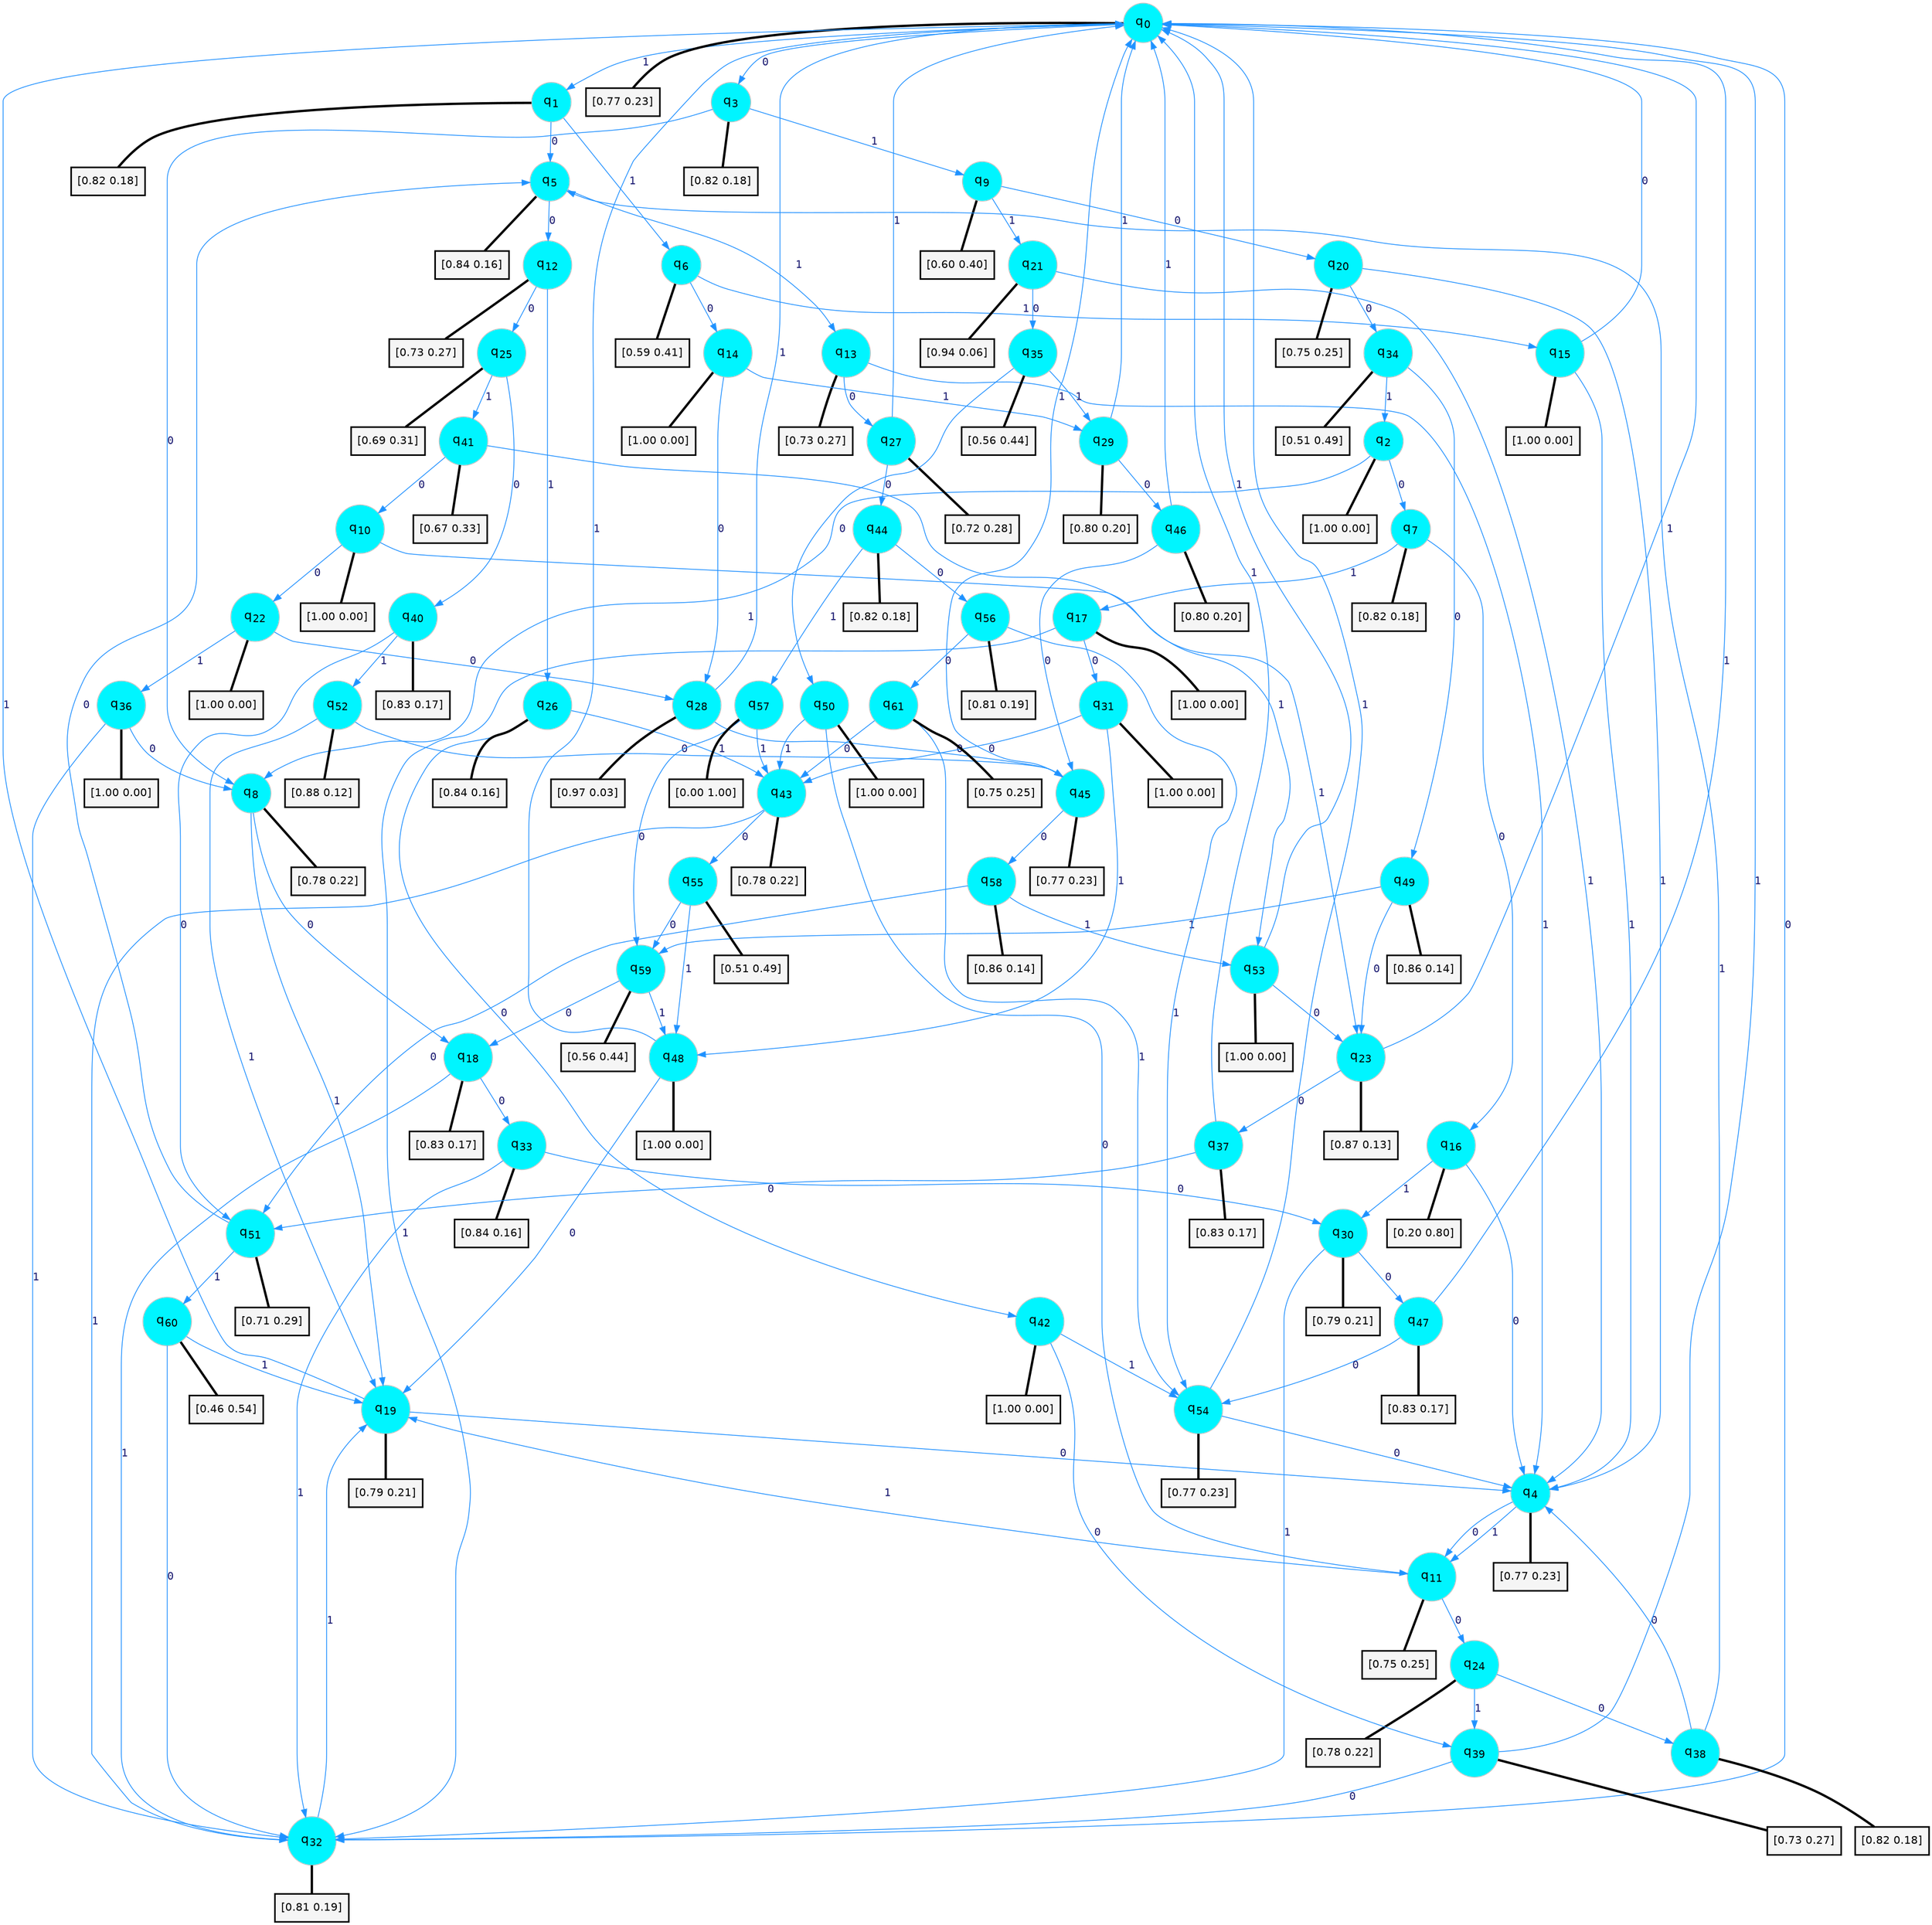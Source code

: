 digraph G {
graph [
bgcolor=transparent, dpi=300, rankdir=TD, size="40,25"];
node [
color=gray, fillcolor=turquoise1, fontcolor=black, fontname=Helvetica, fontsize=16, fontweight=bold, shape=circle, style=filled];
edge [
arrowsize=1, color=dodgerblue1, fontcolor=midnightblue, fontname=courier, fontweight=bold, penwidth=1, style=solid, weight=20];
0[label=<q<SUB>0</SUB>>];
1[label=<q<SUB>1</SUB>>];
2[label=<q<SUB>2</SUB>>];
3[label=<q<SUB>3</SUB>>];
4[label=<q<SUB>4</SUB>>];
5[label=<q<SUB>5</SUB>>];
6[label=<q<SUB>6</SUB>>];
7[label=<q<SUB>7</SUB>>];
8[label=<q<SUB>8</SUB>>];
9[label=<q<SUB>9</SUB>>];
10[label=<q<SUB>10</SUB>>];
11[label=<q<SUB>11</SUB>>];
12[label=<q<SUB>12</SUB>>];
13[label=<q<SUB>13</SUB>>];
14[label=<q<SUB>14</SUB>>];
15[label=<q<SUB>15</SUB>>];
16[label=<q<SUB>16</SUB>>];
17[label=<q<SUB>17</SUB>>];
18[label=<q<SUB>18</SUB>>];
19[label=<q<SUB>19</SUB>>];
20[label=<q<SUB>20</SUB>>];
21[label=<q<SUB>21</SUB>>];
22[label=<q<SUB>22</SUB>>];
23[label=<q<SUB>23</SUB>>];
24[label=<q<SUB>24</SUB>>];
25[label=<q<SUB>25</SUB>>];
26[label=<q<SUB>26</SUB>>];
27[label=<q<SUB>27</SUB>>];
28[label=<q<SUB>28</SUB>>];
29[label=<q<SUB>29</SUB>>];
30[label=<q<SUB>30</SUB>>];
31[label=<q<SUB>31</SUB>>];
32[label=<q<SUB>32</SUB>>];
33[label=<q<SUB>33</SUB>>];
34[label=<q<SUB>34</SUB>>];
35[label=<q<SUB>35</SUB>>];
36[label=<q<SUB>36</SUB>>];
37[label=<q<SUB>37</SUB>>];
38[label=<q<SUB>38</SUB>>];
39[label=<q<SUB>39</SUB>>];
40[label=<q<SUB>40</SUB>>];
41[label=<q<SUB>41</SUB>>];
42[label=<q<SUB>42</SUB>>];
43[label=<q<SUB>43</SUB>>];
44[label=<q<SUB>44</SUB>>];
45[label=<q<SUB>45</SUB>>];
46[label=<q<SUB>46</SUB>>];
47[label=<q<SUB>47</SUB>>];
48[label=<q<SUB>48</SUB>>];
49[label=<q<SUB>49</SUB>>];
50[label=<q<SUB>50</SUB>>];
51[label=<q<SUB>51</SUB>>];
52[label=<q<SUB>52</SUB>>];
53[label=<q<SUB>53</SUB>>];
54[label=<q<SUB>54</SUB>>];
55[label=<q<SUB>55</SUB>>];
56[label=<q<SUB>56</SUB>>];
57[label=<q<SUB>57</SUB>>];
58[label=<q<SUB>58</SUB>>];
59[label=<q<SUB>59</SUB>>];
60[label=<q<SUB>60</SUB>>];
61[label=<q<SUB>61</SUB>>];
62[label="[0.77 0.23]", shape=box,fontcolor=black, fontname=Helvetica, fontsize=14, penwidth=2, fillcolor=whitesmoke,color=black];
63[label="[0.82 0.18]", shape=box,fontcolor=black, fontname=Helvetica, fontsize=14, penwidth=2, fillcolor=whitesmoke,color=black];
64[label="[1.00 0.00]", shape=box,fontcolor=black, fontname=Helvetica, fontsize=14, penwidth=2, fillcolor=whitesmoke,color=black];
65[label="[0.82 0.18]", shape=box,fontcolor=black, fontname=Helvetica, fontsize=14, penwidth=2, fillcolor=whitesmoke,color=black];
66[label="[0.77 0.23]", shape=box,fontcolor=black, fontname=Helvetica, fontsize=14, penwidth=2, fillcolor=whitesmoke,color=black];
67[label="[0.84 0.16]", shape=box,fontcolor=black, fontname=Helvetica, fontsize=14, penwidth=2, fillcolor=whitesmoke,color=black];
68[label="[0.59 0.41]", shape=box,fontcolor=black, fontname=Helvetica, fontsize=14, penwidth=2, fillcolor=whitesmoke,color=black];
69[label="[0.82 0.18]", shape=box,fontcolor=black, fontname=Helvetica, fontsize=14, penwidth=2, fillcolor=whitesmoke,color=black];
70[label="[0.78 0.22]", shape=box,fontcolor=black, fontname=Helvetica, fontsize=14, penwidth=2, fillcolor=whitesmoke,color=black];
71[label="[0.60 0.40]", shape=box,fontcolor=black, fontname=Helvetica, fontsize=14, penwidth=2, fillcolor=whitesmoke,color=black];
72[label="[1.00 0.00]", shape=box,fontcolor=black, fontname=Helvetica, fontsize=14, penwidth=2, fillcolor=whitesmoke,color=black];
73[label="[0.75 0.25]", shape=box,fontcolor=black, fontname=Helvetica, fontsize=14, penwidth=2, fillcolor=whitesmoke,color=black];
74[label="[0.73 0.27]", shape=box,fontcolor=black, fontname=Helvetica, fontsize=14, penwidth=2, fillcolor=whitesmoke,color=black];
75[label="[0.73 0.27]", shape=box,fontcolor=black, fontname=Helvetica, fontsize=14, penwidth=2, fillcolor=whitesmoke,color=black];
76[label="[1.00 0.00]", shape=box,fontcolor=black, fontname=Helvetica, fontsize=14, penwidth=2, fillcolor=whitesmoke,color=black];
77[label="[1.00 0.00]", shape=box,fontcolor=black, fontname=Helvetica, fontsize=14, penwidth=2, fillcolor=whitesmoke,color=black];
78[label="[0.20 0.80]", shape=box,fontcolor=black, fontname=Helvetica, fontsize=14, penwidth=2, fillcolor=whitesmoke,color=black];
79[label="[1.00 0.00]", shape=box,fontcolor=black, fontname=Helvetica, fontsize=14, penwidth=2, fillcolor=whitesmoke,color=black];
80[label="[0.83 0.17]", shape=box,fontcolor=black, fontname=Helvetica, fontsize=14, penwidth=2, fillcolor=whitesmoke,color=black];
81[label="[0.79 0.21]", shape=box,fontcolor=black, fontname=Helvetica, fontsize=14, penwidth=2, fillcolor=whitesmoke,color=black];
82[label="[0.75 0.25]", shape=box,fontcolor=black, fontname=Helvetica, fontsize=14, penwidth=2, fillcolor=whitesmoke,color=black];
83[label="[0.94 0.06]", shape=box,fontcolor=black, fontname=Helvetica, fontsize=14, penwidth=2, fillcolor=whitesmoke,color=black];
84[label="[1.00 0.00]", shape=box,fontcolor=black, fontname=Helvetica, fontsize=14, penwidth=2, fillcolor=whitesmoke,color=black];
85[label="[0.87 0.13]", shape=box,fontcolor=black, fontname=Helvetica, fontsize=14, penwidth=2, fillcolor=whitesmoke,color=black];
86[label="[0.78 0.22]", shape=box,fontcolor=black, fontname=Helvetica, fontsize=14, penwidth=2, fillcolor=whitesmoke,color=black];
87[label="[0.69 0.31]", shape=box,fontcolor=black, fontname=Helvetica, fontsize=14, penwidth=2, fillcolor=whitesmoke,color=black];
88[label="[0.84 0.16]", shape=box,fontcolor=black, fontname=Helvetica, fontsize=14, penwidth=2, fillcolor=whitesmoke,color=black];
89[label="[0.72 0.28]", shape=box,fontcolor=black, fontname=Helvetica, fontsize=14, penwidth=2, fillcolor=whitesmoke,color=black];
90[label="[0.97 0.03]", shape=box,fontcolor=black, fontname=Helvetica, fontsize=14, penwidth=2, fillcolor=whitesmoke,color=black];
91[label="[0.80 0.20]", shape=box,fontcolor=black, fontname=Helvetica, fontsize=14, penwidth=2, fillcolor=whitesmoke,color=black];
92[label="[0.79 0.21]", shape=box,fontcolor=black, fontname=Helvetica, fontsize=14, penwidth=2, fillcolor=whitesmoke,color=black];
93[label="[1.00 0.00]", shape=box,fontcolor=black, fontname=Helvetica, fontsize=14, penwidth=2, fillcolor=whitesmoke,color=black];
94[label="[0.81 0.19]", shape=box,fontcolor=black, fontname=Helvetica, fontsize=14, penwidth=2, fillcolor=whitesmoke,color=black];
95[label="[0.84 0.16]", shape=box,fontcolor=black, fontname=Helvetica, fontsize=14, penwidth=2, fillcolor=whitesmoke,color=black];
96[label="[0.51 0.49]", shape=box,fontcolor=black, fontname=Helvetica, fontsize=14, penwidth=2, fillcolor=whitesmoke,color=black];
97[label="[0.56 0.44]", shape=box,fontcolor=black, fontname=Helvetica, fontsize=14, penwidth=2, fillcolor=whitesmoke,color=black];
98[label="[1.00 0.00]", shape=box,fontcolor=black, fontname=Helvetica, fontsize=14, penwidth=2, fillcolor=whitesmoke,color=black];
99[label="[0.83 0.17]", shape=box,fontcolor=black, fontname=Helvetica, fontsize=14, penwidth=2, fillcolor=whitesmoke,color=black];
100[label="[0.82 0.18]", shape=box,fontcolor=black, fontname=Helvetica, fontsize=14, penwidth=2, fillcolor=whitesmoke,color=black];
101[label="[0.73 0.27]", shape=box,fontcolor=black, fontname=Helvetica, fontsize=14, penwidth=2, fillcolor=whitesmoke,color=black];
102[label="[0.83 0.17]", shape=box,fontcolor=black, fontname=Helvetica, fontsize=14, penwidth=2, fillcolor=whitesmoke,color=black];
103[label="[0.67 0.33]", shape=box,fontcolor=black, fontname=Helvetica, fontsize=14, penwidth=2, fillcolor=whitesmoke,color=black];
104[label="[1.00 0.00]", shape=box,fontcolor=black, fontname=Helvetica, fontsize=14, penwidth=2, fillcolor=whitesmoke,color=black];
105[label="[0.78 0.22]", shape=box,fontcolor=black, fontname=Helvetica, fontsize=14, penwidth=2, fillcolor=whitesmoke,color=black];
106[label="[0.82 0.18]", shape=box,fontcolor=black, fontname=Helvetica, fontsize=14, penwidth=2, fillcolor=whitesmoke,color=black];
107[label="[0.77 0.23]", shape=box,fontcolor=black, fontname=Helvetica, fontsize=14, penwidth=2, fillcolor=whitesmoke,color=black];
108[label="[0.80 0.20]", shape=box,fontcolor=black, fontname=Helvetica, fontsize=14, penwidth=2, fillcolor=whitesmoke,color=black];
109[label="[0.83 0.17]", shape=box,fontcolor=black, fontname=Helvetica, fontsize=14, penwidth=2, fillcolor=whitesmoke,color=black];
110[label="[1.00 0.00]", shape=box,fontcolor=black, fontname=Helvetica, fontsize=14, penwidth=2, fillcolor=whitesmoke,color=black];
111[label="[0.86 0.14]", shape=box,fontcolor=black, fontname=Helvetica, fontsize=14, penwidth=2, fillcolor=whitesmoke,color=black];
112[label="[1.00 0.00]", shape=box,fontcolor=black, fontname=Helvetica, fontsize=14, penwidth=2, fillcolor=whitesmoke,color=black];
113[label="[0.71 0.29]", shape=box,fontcolor=black, fontname=Helvetica, fontsize=14, penwidth=2, fillcolor=whitesmoke,color=black];
114[label="[0.88 0.12]", shape=box,fontcolor=black, fontname=Helvetica, fontsize=14, penwidth=2, fillcolor=whitesmoke,color=black];
115[label="[1.00 0.00]", shape=box,fontcolor=black, fontname=Helvetica, fontsize=14, penwidth=2, fillcolor=whitesmoke,color=black];
116[label="[0.77 0.23]", shape=box,fontcolor=black, fontname=Helvetica, fontsize=14, penwidth=2, fillcolor=whitesmoke,color=black];
117[label="[0.51 0.49]", shape=box,fontcolor=black, fontname=Helvetica, fontsize=14, penwidth=2, fillcolor=whitesmoke,color=black];
118[label="[0.81 0.19]", shape=box,fontcolor=black, fontname=Helvetica, fontsize=14, penwidth=2, fillcolor=whitesmoke,color=black];
119[label="[0.00 1.00]", shape=box,fontcolor=black, fontname=Helvetica, fontsize=14, penwidth=2, fillcolor=whitesmoke,color=black];
120[label="[0.86 0.14]", shape=box,fontcolor=black, fontname=Helvetica, fontsize=14, penwidth=2, fillcolor=whitesmoke,color=black];
121[label="[0.56 0.44]", shape=box,fontcolor=black, fontname=Helvetica, fontsize=14, penwidth=2, fillcolor=whitesmoke,color=black];
122[label="[0.46 0.54]", shape=box,fontcolor=black, fontname=Helvetica, fontsize=14, penwidth=2, fillcolor=whitesmoke,color=black];
123[label="[0.75 0.25]", shape=box,fontcolor=black, fontname=Helvetica, fontsize=14, penwidth=2, fillcolor=whitesmoke,color=black];
0->3 [label=0];
0->1 [label=1];
0->62 [arrowhead=none, penwidth=3,color=black];
1->5 [label=0];
1->6 [label=1];
1->63 [arrowhead=none, penwidth=3,color=black];
2->7 [label=0];
2->8 [label=1];
2->64 [arrowhead=none, penwidth=3,color=black];
3->8 [label=0];
3->9 [label=1];
3->65 [arrowhead=none, penwidth=3,color=black];
4->11 [label=0];
4->11 [label=1];
4->66 [arrowhead=none, penwidth=3,color=black];
5->12 [label=0];
5->13 [label=1];
5->67 [arrowhead=none, penwidth=3,color=black];
6->14 [label=0];
6->15 [label=1];
6->68 [arrowhead=none, penwidth=3,color=black];
7->16 [label=0];
7->17 [label=1];
7->69 [arrowhead=none, penwidth=3,color=black];
8->18 [label=0];
8->19 [label=1];
8->70 [arrowhead=none, penwidth=3,color=black];
9->20 [label=0];
9->21 [label=1];
9->71 [arrowhead=none, penwidth=3,color=black];
10->22 [label=0];
10->23 [label=1];
10->72 [arrowhead=none, penwidth=3,color=black];
11->24 [label=0];
11->19 [label=1];
11->73 [arrowhead=none, penwidth=3,color=black];
12->25 [label=0];
12->26 [label=1];
12->74 [arrowhead=none, penwidth=3,color=black];
13->27 [label=0];
13->4 [label=1];
13->75 [arrowhead=none, penwidth=3,color=black];
14->28 [label=0];
14->29 [label=1];
14->76 [arrowhead=none, penwidth=3,color=black];
15->0 [label=0];
15->4 [label=1];
15->77 [arrowhead=none, penwidth=3,color=black];
16->4 [label=0];
16->30 [label=1];
16->78 [arrowhead=none, penwidth=3,color=black];
17->31 [label=0];
17->32 [label=1];
17->79 [arrowhead=none, penwidth=3,color=black];
18->33 [label=0];
18->32 [label=1];
18->80 [arrowhead=none, penwidth=3,color=black];
19->4 [label=0];
19->0 [label=1];
19->81 [arrowhead=none, penwidth=3,color=black];
20->34 [label=0];
20->4 [label=1];
20->82 [arrowhead=none, penwidth=3,color=black];
21->35 [label=0];
21->4 [label=1];
21->83 [arrowhead=none, penwidth=3,color=black];
22->28 [label=0];
22->36 [label=1];
22->84 [arrowhead=none, penwidth=3,color=black];
23->37 [label=0];
23->0 [label=1];
23->85 [arrowhead=none, penwidth=3,color=black];
24->38 [label=0];
24->39 [label=1];
24->86 [arrowhead=none, penwidth=3,color=black];
25->40 [label=0];
25->41 [label=1];
25->87 [arrowhead=none, penwidth=3,color=black];
26->42 [label=0];
26->43 [label=1];
26->88 [arrowhead=none, penwidth=3,color=black];
27->44 [label=0];
27->0 [label=1];
27->89 [arrowhead=none, penwidth=3,color=black];
28->45 [label=0];
28->0 [label=1];
28->90 [arrowhead=none, penwidth=3,color=black];
29->46 [label=0];
29->0 [label=1];
29->91 [arrowhead=none, penwidth=3,color=black];
30->47 [label=0];
30->32 [label=1];
30->92 [arrowhead=none, penwidth=3,color=black];
31->43 [label=0];
31->48 [label=1];
31->93 [arrowhead=none, penwidth=3,color=black];
32->0 [label=0];
32->19 [label=1];
32->94 [arrowhead=none, penwidth=3,color=black];
33->30 [label=0];
33->32 [label=1];
33->95 [arrowhead=none, penwidth=3,color=black];
34->49 [label=0];
34->2 [label=1];
34->96 [arrowhead=none, penwidth=3,color=black];
35->50 [label=0];
35->29 [label=1];
35->97 [arrowhead=none, penwidth=3,color=black];
36->8 [label=0];
36->32 [label=1];
36->98 [arrowhead=none, penwidth=3,color=black];
37->51 [label=0];
37->0 [label=1];
37->99 [arrowhead=none, penwidth=3,color=black];
38->4 [label=0];
38->5 [label=1];
38->100 [arrowhead=none, penwidth=3,color=black];
39->32 [label=0];
39->0 [label=1];
39->101 [arrowhead=none, penwidth=3,color=black];
40->51 [label=0];
40->52 [label=1];
40->102 [arrowhead=none, penwidth=3,color=black];
41->10 [label=0];
41->53 [label=1];
41->103 [arrowhead=none, penwidth=3,color=black];
42->39 [label=0];
42->54 [label=1];
42->104 [arrowhead=none, penwidth=3,color=black];
43->55 [label=0];
43->32 [label=1];
43->105 [arrowhead=none, penwidth=3,color=black];
44->56 [label=0];
44->57 [label=1];
44->106 [arrowhead=none, penwidth=3,color=black];
45->58 [label=0];
45->0 [label=1];
45->107 [arrowhead=none, penwidth=3,color=black];
46->45 [label=0];
46->0 [label=1];
46->108 [arrowhead=none, penwidth=3,color=black];
47->54 [label=0];
47->0 [label=1];
47->109 [arrowhead=none, penwidth=3,color=black];
48->19 [label=0];
48->0 [label=1];
48->110 [arrowhead=none, penwidth=3,color=black];
49->23 [label=0];
49->59 [label=1];
49->111 [arrowhead=none, penwidth=3,color=black];
50->11 [label=0];
50->43 [label=1];
50->112 [arrowhead=none, penwidth=3,color=black];
51->5 [label=0];
51->60 [label=1];
51->113 [arrowhead=none, penwidth=3,color=black];
52->45 [label=0];
52->19 [label=1];
52->114 [arrowhead=none, penwidth=3,color=black];
53->23 [label=0];
53->0 [label=1];
53->115 [arrowhead=none, penwidth=3,color=black];
54->4 [label=0];
54->0 [label=1];
54->116 [arrowhead=none, penwidth=3,color=black];
55->59 [label=0];
55->48 [label=1];
55->117 [arrowhead=none, penwidth=3,color=black];
56->61 [label=0];
56->54 [label=1];
56->118 [arrowhead=none, penwidth=3,color=black];
57->59 [label=0];
57->43 [label=1];
57->119 [arrowhead=none, penwidth=3,color=black];
58->51 [label=0];
58->53 [label=1];
58->120 [arrowhead=none, penwidth=3,color=black];
59->18 [label=0];
59->48 [label=1];
59->121 [arrowhead=none, penwidth=3,color=black];
60->32 [label=0];
60->19 [label=1];
60->122 [arrowhead=none, penwidth=3,color=black];
61->43 [label=0];
61->54 [label=1];
61->123 [arrowhead=none, penwidth=3,color=black];
}
